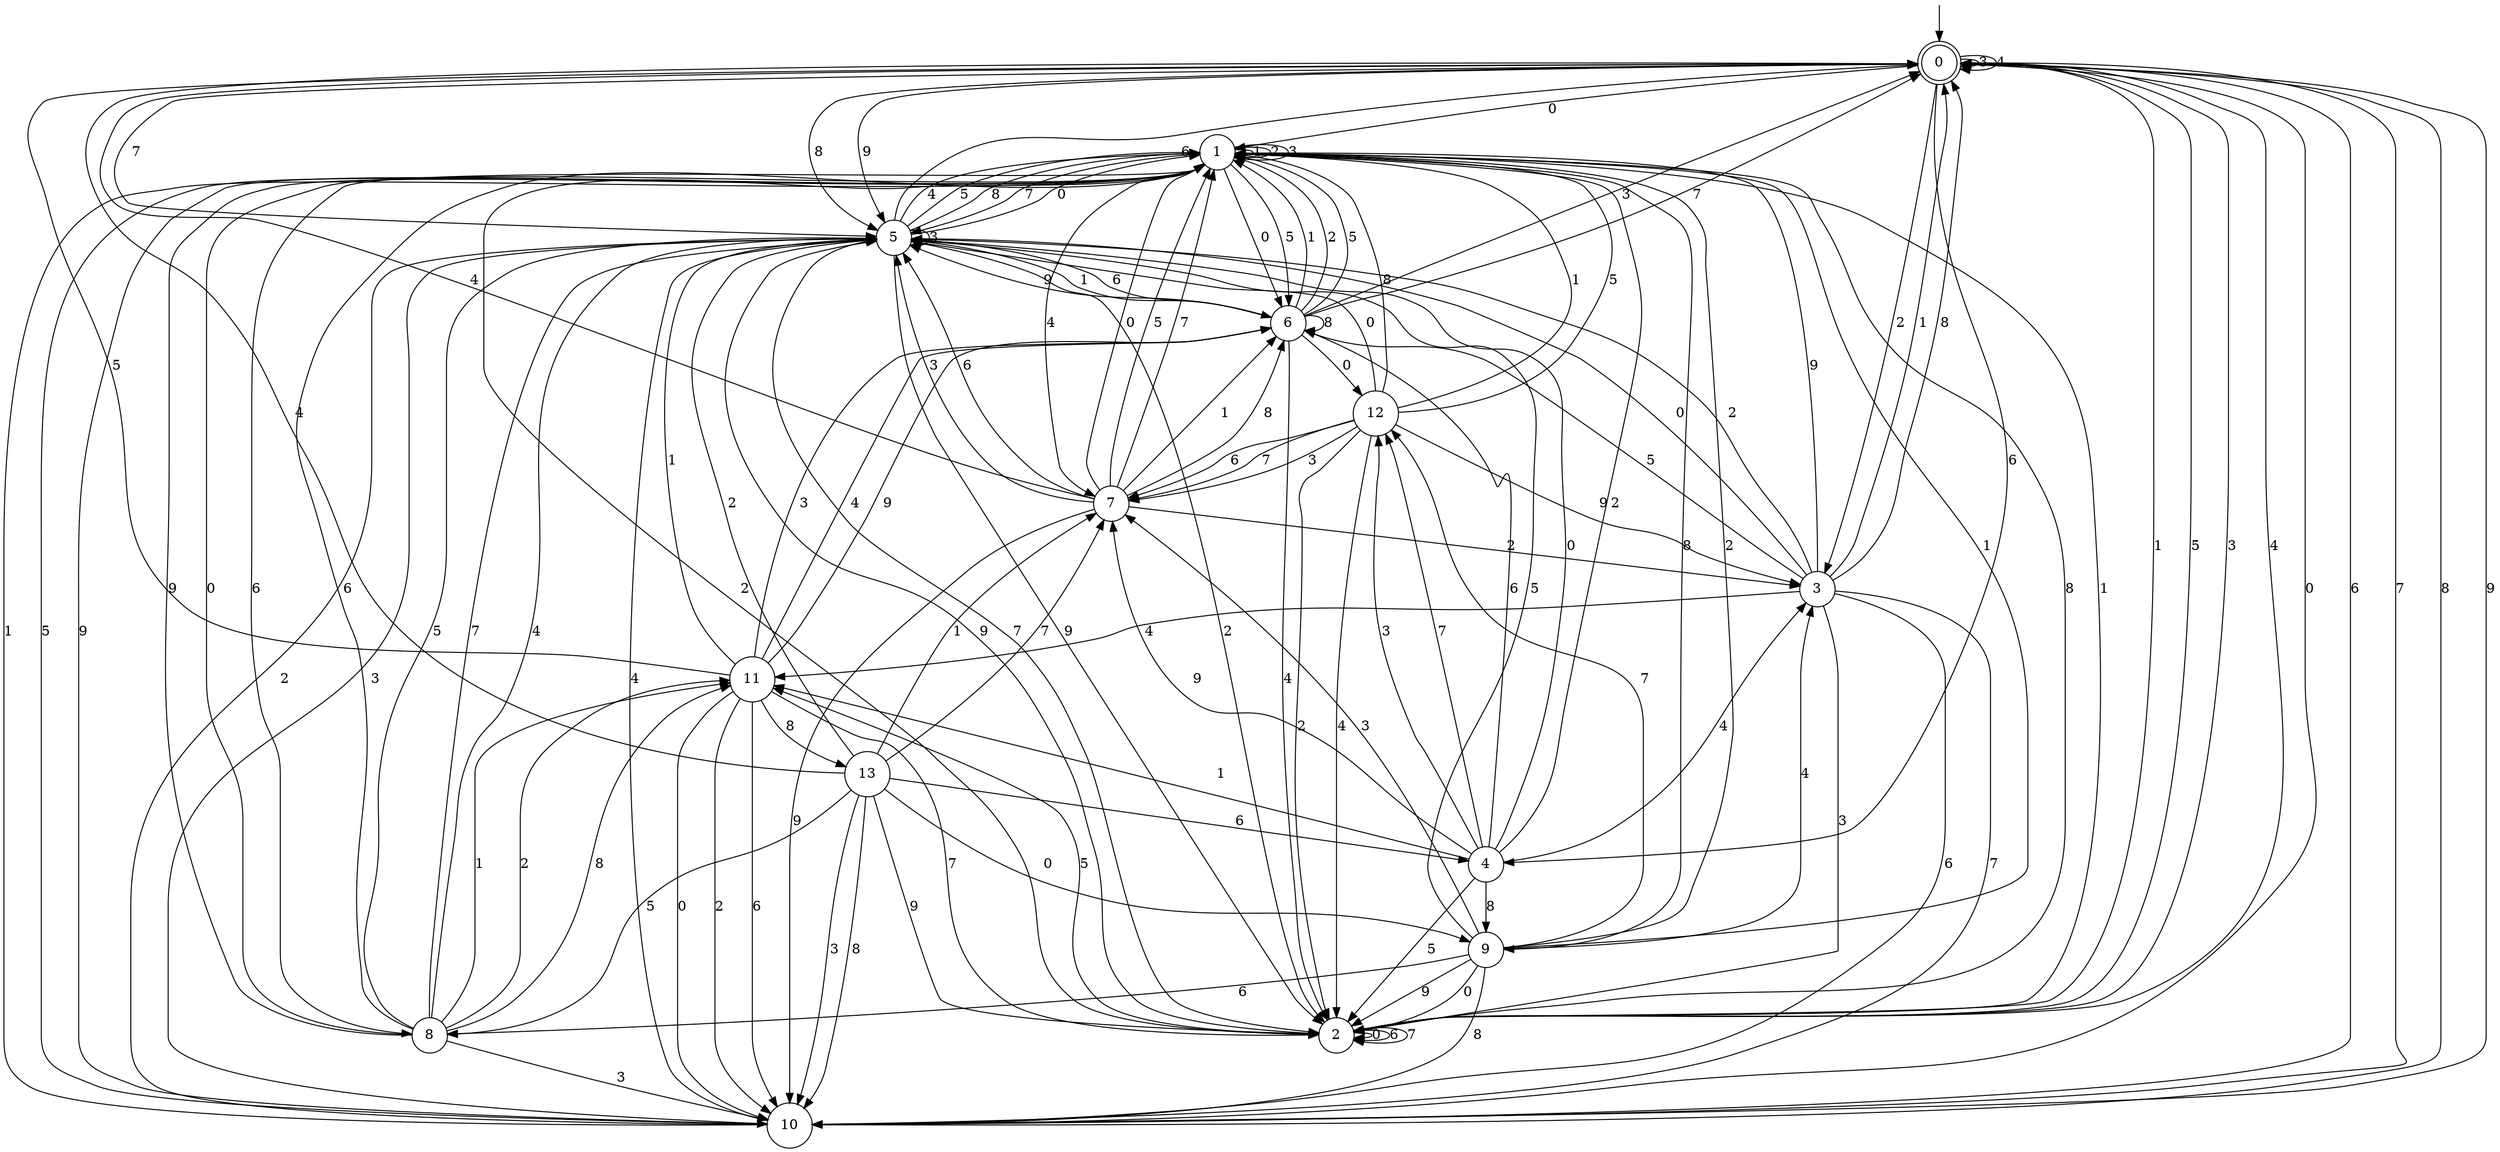 digraph g {

	s0 [shape="doublecircle" label="0"];
	s1 [shape="circle" label="1"];
	s2 [shape="circle" label="2"];
	s3 [shape="circle" label="3"];
	s4 [shape="circle" label="4"];
	s5 [shape="circle" label="5"];
	s6 [shape="circle" label="6"];
	s7 [shape="circle" label="7"];
	s8 [shape="circle" label="8"];
	s9 [shape="circle" label="9"];
	s10 [shape="circle" label="10"];
	s11 [shape="circle" label="11"];
	s12 [shape="circle" label="12"];
	s13 [shape="circle" label="13"];
	s0 -> s1 [label="0"];
	s0 -> s2 [label="1"];
	s0 -> s3 [label="2"];
	s0 -> s0 [label="3"];
	s0 -> s0 [label="4"];
	s0 -> s2 [label="5"];
	s0 -> s4 [label="6"];
	s0 -> s5 [label="7"];
	s0 -> s5 [label="8"];
	s0 -> s5 [label="9"];
	s1 -> s6 [label="0"];
	s1 -> s1 [label="1"];
	s1 -> s1 [label="2"];
	s1 -> s1 [label="3"];
	s1 -> s7 [label="4"];
	s1 -> s6 [label="5"];
	s1 -> s8 [label="6"];
	s1 -> s5 [label="7"];
	s1 -> s9 [label="8"];
	s1 -> s10 [label="9"];
	s2 -> s2 [label="0"];
	s2 -> s1 [label="1"];
	s2 -> s1 [label="2"];
	s2 -> s0 [label="3"];
	s2 -> s0 [label="4"];
	s2 -> s11 [label="5"];
	s2 -> s2 [label="6"];
	s2 -> s2 [label="7"];
	s2 -> s1 [label="8"];
	s2 -> s5 [label="9"];
	s3 -> s5 [label="0"];
	s3 -> s0 [label="1"];
	s3 -> s5 [label="2"];
	s3 -> s2 [label="3"];
	s3 -> s11 [label="4"];
	s3 -> s6 [label="5"];
	s3 -> s10 [label="6"];
	s3 -> s10 [label="7"];
	s3 -> s0 [label="8"];
	s3 -> s1 [label="9"];
	s4 -> s5 [label="0"];
	s4 -> s11 [label="1"];
	s4 -> s1 [label="2"];
	s4 -> s12 [label="3"];
	s4 -> s3 [label="4"];
	s4 -> s2 [label="5"];
	s4 -> s6 [label="6"];
	s4 -> s12 [label="7"];
	s4 -> s9 [label="8"];
	s4 -> s7 [label="9"];
	s5 -> s1 [label="0"];
	s5 -> s6 [label="1"];
	s5 -> s2 [label="2"];
	s5 -> s5 [label="3"];
	s5 -> s1 [label="4"];
	s5 -> s1 [label="5"];
	s5 -> s0 [label="6"];
	s5 -> s2 [label="7"];
	s5 -> s1 [label="8"];
	s5 -> s2 [label="9"];
	s6 -> s12 [label="0"];
	s6 -> s1 [label="1"];
	s6 -> s1 [label="2"];
	s6 -> s0 [label="3"];
	s6 -> s2 [label="4"];
	s6 -> s1 [label="5"];
	s6 -> s5 [label="6"];
	s6 -> s0 [label="7"];
	s6 -> s6 [label="8"];
	s6 -> s5 [label="9"];
	s7 -> s1 [label="0"];
	s7 -> s6 [label="1"];
	s7 -> s3 [label="2"];
	s7 -> s5 [label="3"];
	s7 -> s0 [label="4"];
	s7 -> s1 [label="5"];
	s7 -> s5 [label="6"];
	s7 -> s1 [label="7"];
	s7 -> s6 [label="8"];
	s7 -> s10 [label="9"];
	s8 -> s1 [label="0"];
	s8 -> s11 [label="1"];
	s8 -> s11 [label="2"];
	s8 -> s10 [label="3"];
	s8 -> s5 [label="4"];
	s8 -> s5 [label="5"];
	s8 -> s1 [label="6"];
	s8 -> s5 [label="7"];
	s8 -> s11 [label="8"];
	s8 -> s1 [label="9"];
	s9 -> s2 [label="0"];
	s9 -> s1 [label="1"];
	s9 -> s1 [label="2"];
	s9 -> s7 [label="3"];
	s9 -> s3 [label="4"];
	s9 -> s5 [label="5"];
	s9 -> s8 [label="6"];
	s9 -> s12 [label="7"];
	s9 -> s10 [label="8"];
	s9 -> s2 [label="9"];
	s10 -> s0 [label="0"];
	s10 -> s1 [label="1"];
	s10 -> s5 [label="2"];
	s10 -> s5 [label="3"];
	s10 -> s5 [label="4"];
	s10 -> s1 [label="5"];
	s10 -> s0 [label="6"];
	s10 -> s0 [label="7"];
	s10 -> s0 [label="8"];
	s10 -> s0 [label="9"];
	s11 -> s10 [label="0"];
	s11 -> s5 [label="1"];
	s11 -> s10 [label="2"];
	s11 -> s6 [label="3"];
	s11 -> s6 [label="4"];
	s11 -> s0 [label="5"];
	s11 -> s10 [label="6"];
	s11 -> s2 [label="7"];
	s11 -> s13 [label="8"];
	s11 -> s6 [label="9"];
	s12 -> s5 [label="0"];
	s12 -> s1 [label="1"];
	s12 -> s2 [label="2"];
	s12 -> s7 [label="3"];
	s12 -> s2 [label="4"];
	s12 -> s1 [label="5"];
	s12 -> s7 [label="6"];
	s12 -> s7 [label="7"];
	s12 -> s1 [label="8"];
	s12 -> s3 [label="9"];
	s13 -> s9 [label="0"];
	s13 -> s7 [label="1"];
	s13 -> s5 [label="2"];
	s13 -> s10 [label="3"];
	s13 -> s0 [label="4"];
	s13 -> s8 [label="5"];
	s13 -> s4 [label="6"];
	s13 -> s7 [label="7"];
	s13 -> s10 [label="8"];
	s13 -> s2 [label="9"];

__start0 [label="" shape="none" width="0" height="0"];
__start0 -> s0;

}

